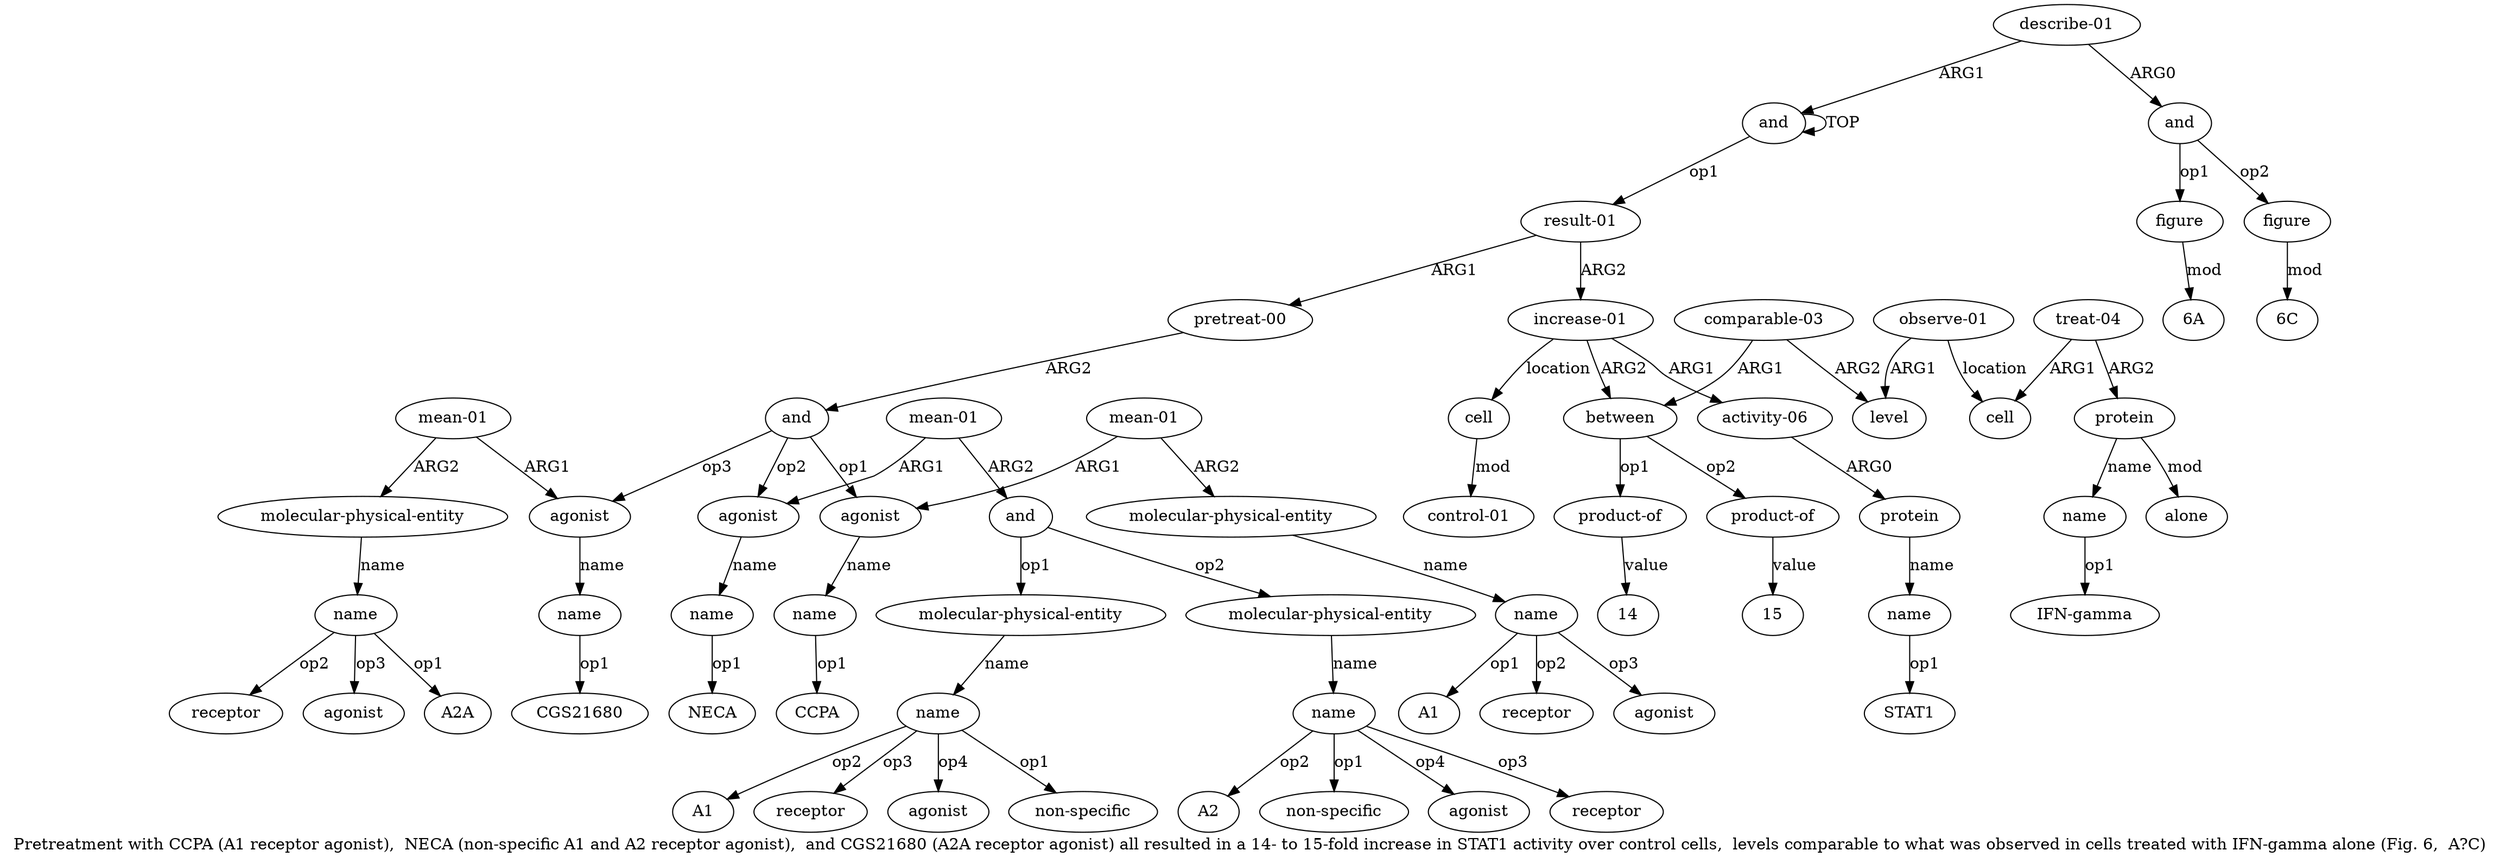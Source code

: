 digraph  {
	graph [label="Pretreatment with CCPA (A1 receptor agonist),  NECA (non-specific A1 and A2 receptor agonist),  and CGS21680 (A2A receptor agonist) \
all resulted in a 14- to 15-fold increase in STAT1 activity over control cells,  levels comparable to what was observed in cells \
treated with IFN-gamma alone (Fig. 6,  A?C)"];
	node [label="\N"];
	a20	 [color=black,
		gold_ind=20,
		gold_label="molecular-physical-entity",
		label="molecular-physical-entity",
		test_ind=20,
		test_label="molecular-physical-entity"];
	a21	 [color=black,
		gold_ind=21,
		gold_label=name,
		label=name,
		test_ind=21,
		test_label=name];
	a20 -> a21 [key=0,
	color=black,
	gold_label=name,
	label=name,
	test_label=name];
"a21 receptor" [color=black,
	gold_ind=-1,
	gold_label=receptor,
	label=receptor,
	test_ind=-1,
	test_label=receptor];
a21 -> "a21 receptor" [key=0,
color=black,
gold_label=op2,
label=op2,
test_label=op2];
"a21 agonist" [color=black,
gold_ind=-1,
gold_label=agonist,
label=agonist,
test_ind=-1,
test_label=agonist];
a21 -> "a21 agonist" [key=0,
color=black,
gold_label=op3,
label=op3,
test_label=op3];
"a21 A2A" [color=black,
gold_ind=-1,
gold_label=A2A,
label=A2A,
test_ind=-1,
test_label=A2A];
a21 -> "a21 A2A" [key=0,
color=black,
gold_label=op1,
label=op1,
test_label=op1];
a22 [color=black,
gold_ind=22,
gold_label="increase-01",
label="increase-01",
test_ind=22,
test_label="increase-01"];
a23 [color=black,
gold_ind=23,
gold_label="activity-06",
label="activity-06",
test_ind=23,
test_label="activity-06"];
a22 -> a23 [key=0,
color=black,
gold_label=ARG1,
label=ARG1,
test_label=ARG1];
a26 [color=black,
gold_ind=26,
gold_label=between,
label=between,
test_ind=26,
test_label=between];
a22 -> a26 [key=0,
color=black,
gold_label=ARG2,
label=ARG2,
test_label=ARG2];
a37 [color=black,
gold_ind=37,
gold_label=cell,
label=cell,
test_ind=37,
test_label=cell];
a22 -> a37 [key=0,
color=black,
gold_label=location,
label=location,
test_label=location];
a24 [color=black,
gold_ind=24,
gold_label=protein,
label=protein,
test_ind=24,
test_label=protein];
a23 -> a24 [key=0,
color=black,
gold_label=ARG0,
label=ARG0,
test_label=ARG0];
a25 [color=black,
gold_ind=25,
gold_label=name,
label=name,
test_ind=25,
test_label=name];
a24 -> a25 [key=0,
color=black,
gold_label=name,
label=name,
test_label=name];
"a25 STAT1" [color=black,
gold_ind=-1,
gold_label=STAT1,
label=STAT1,
test_ind=-1,
test_label=STAT1];
a25 -> "a25 STAT1" [key=0,
color=black,
gold_label=op1,
label=op1,
test_label=op1];
a27 [color=black,
gold_ind=27,
gold_label="product-of",
label="product-of",
test_ind=27,
test_label="product-of"];
a26 -> a27 [key=0,
color=black,
gold_label=op1,
label=op1,
test_label=op1];
a28 [color=black,
gold_ind=28,
gold_label="product-of",
label="product-of",
test_ind=28,
test_label="product-of"];
a26 -> a28 [key=0,
color=black,
gold_label=op2,
label=op2,
test_label=op2];
"a27 14" [color=black,
gold_ind=-1,
gold_label=14,
label=14,
test_ind=-1,
test_label=14];
a27 -> "a27 14" [key=0,
color=black,
gold_label=value,
label=value,
test_label=value];
"a28 15" [color=black,
gold_ind=-1,
gold_label=15,
label=15,
test_ind=-1,
test_label=15];
a28 -> "a28 15" [key=0,
color=black,
gold_label=value,
label=value,
test_label=value];
a29 [color=black,
gold_ind=29,
gold_label="comparable-03",
label="comparable-03",
test_ind=29,
test_label="comparable-03"];
a29 -> a26 [key=0,
color=black,
gold_label=ARG1,
label=ARG1,
test_label=ARG1];
a30 [color=black,
gold_ind=30,
gold_label=level,
label=level,
test_ind=30,
test_label=level];
a29 -> a30 [key=0,
color=black,
gold_label=ARG2,
label=ARG2,
test_label=ARG2];
"a41 6A" [color=black,
gold_ind=-1,
gold_label="6A",
label="6A",
test_ind=-1,
test_label="6A"];
"a16 A2" [color=black,
gold_ind=-1,
gold_label=A2,
label=A2,
test_ind=-1,
test_label=A2];
a31 [color=black,
gold_ind=31,
gold_label="observe-01",
label="observe-01",
test_ind=31,
test_label="observe-01"];
a31 -> a30 [key=0,
color=black,
gold_label=ARG1,
label=ARG1,
test_label=ARG1];
a32 [color=black,
gold_ind=32,
gold_label=cell,
label=cell,
test_ind=32,
test_label=cell];
a31 -> a32 [key=0,
color=black,
gold_label=location,
label=location,
test_label=location];
"a18 CGS21680" [color=black,
gold_ind=-1,
gold_label=CGS21680,
label=CGS21680,
test_ind=-1,
test_label=CGS21680];
a38 [color=black,
gold_ind=38,
gold_label="control-01",
label="control-01",
test_ind=38,
test_label="control-01"];
a37 -> a38 [key=0,
color=black,
gold_label=mod,
label=mod,
test_label=mod];
a36 [color=black,
gold_ind=36,
gold_label=alone,
label=alone,
test_ind=36,
test_label=alone];
a33 [color=black,
gold_ind=33,
gold_label="treat-04",
label="treat-04",
test_ind=33,
test_label="treat-04"];
a34 [color=black,
gold_ind=34,
gold_label=protein,
label=protein,
test_ind=34,
test_label=protein];
a33 -> a34 [key=0,
color=black,
gold_label=ARG2,
label=ARG2,
test_label=ARG2];
a33 -> a32 [key=0,
color=black,
gold_label=ARG1,
label=ARG1,
test_label=ARG1];
a35 [color=black,
gold_ind=35,
gold_label=name,
label=name,
test_ind=35,
test_label=name];
"a35 IFN-gamma" [color=black,
gold_ind=-1,
gold_label="IFN-gamma",
label="IFN-gamma",
test_ind=-1,
test_label="IFN-gamma"];
a35 -> "a35 IFN-gamma" [key=0,
color=black,
gold_label=op1,
label=op1,
test_label=op1];
"a16 non-specific" [color=black,
gold_ind=-1,
gold_label="non-specific",
label="non-specific",
test_ind=-1,
test_label="non-specific"];
a34 -> a36 [key=0,
color=black,
gold_label=mod,
label=mod,
test_label=mod];
a34 -> a35 [key=0,
color=black,
gold_label=name,
label=name,
test_label=name];
"a14 A1" [color=black,
gold_ind=-1,
gold_label=A1,
label=A1,
test_ind=-1,
test_label=A1];
"a14 receptor" [color=black,
gold_ind=-1,
gold_label=receptor,
label=receptor,
test_ind=-1,
test_label=receptor];
"a16 agonist" [color=black,
gold_ind=-1,
gold_label=agonist,
label=agonist,
test_ind=-1,
test_label=agonist];
a15 [color=black,
gold_ind=15,
gold_label="molecular-physical-entity",
label="molecular-physical-entity",
test_ind=15,
test_label="molecular-physical-entity"];
a16 [color=black,
gold_ind=16,
gold_label=name,
label=name,
test_ind=16,
test_label=name];
a15 -> a16 [key=0,
color=black,
gold_label=name,
label=name,
test_label=name];
a14 [color=black,
gold_ind=14,
gold_label=name,
label=name,
test_ind=14,
test_label=name];
a14 -> "a14 A1" [key=0,
color=black,
gold_label=op2,
label=op2,
test_label=op2];
a14 -> "a14 receptor" [key=0,
color=black,
gold_label=op3,
label=op3,
test_label=op3];
"a14 agonist" [color=black,
gold_ind=-1,
gold_label=agonist,
label=agonist,
test_ind=-1,
test_label=agonist];
a14 -> "a14 agonist" [key=0,
color=black,
gold_label=op4,
label=op4,
test_label=op4];
"a14 non-specific" [color=black,
gold_ind=-1,
gold_label="non-specific",
label="non-specific",
test_ind=-1,
test_label="non-specific"];
a14 -> "a14 non-specific" [key=0,
color=black,
gold_label=op1,
label=op1,
test_label=op1];
a17 [color=black,
gold_ind=17,
gold_label=agonist,
label=agonist,
test_ind=17,
test_label=agonist];
a18 [color=black,
gold_ind=18,
gold_label=name,
label=name,
test_ind=18,
test_label=name];
a17 -> a18 [key=0,
color=black,
gold_label=name,
label=name,
test_label=name];
a16 -> "a16 A2" [key=0,
color=black,
gold_label=op2,
label=op2,
test_label=op2];
a16 -> "a16 non-specific" [key=0,
color=black,
gold_label=op1,
label=op1,
test_label=op1];
a16 -> "a16 agonist" [key=0,
color=black,
gold_label=op4,
label=op4,
test_label=op4];
"a16 receptor" [color=black,
gold_ind=-1,
gold_label=receptor,
label=receptor,
test_ind=-1,
test_label=receptor];
a16 -> "a16 receptor" [key=0,
color=black,
gold_label=op3,
label=op3,
test_label=op3];
a11 [color=black,
gold_ind=11,
gold_label="mean-01",
label="mean-01",
test_ind=11,
test_label="mean-01"];
a12 [color=black,
gold_ind=12,
gold_label=and,
label=and,
test_ind=12,
test_label=and];
a11 -> a12 [key=0,
color=black,
gold_label=ARG2,
label=ARG2,
test_label=ARG2];
a9 [color=black,
gold_ind=9,
gold_label=agonist,
label=agonist,
test_ind=9,
test_label=agonist];
a11 -> a9 [key=0,
color=black,
gold_label=ARG1,
label=ARG1,
test_label=ARG1];
a10 [color=black,
gold_ind=10,
gold_label=name,
label=name,
test_ind=10,
test_label=name];
"a10 NECA" [color=black,
gold_ind=-1,
gold_label=NECA,
label=NECA,
test_ind=-1,
test_label=NECA];
a10 -> "a10 NECA" [key=0,
color=black,
gold_label=op1,
label=op1,
test_label=op1];
a13 [color=black,
gold_ind=13,
gold_label="molecular-physical-entity",
label="molecular-physical-entity",
test_ind=13,
test_label="molecular-physical-entity"];
a13 -> a14 [key=0,
color=black,
gold_label=name,
label=name,
test_label=name];
a12 -> a15 [key=0,
color=black,
gold_label=op2,
label=op2,
test_label=op2];
a12 -> a13 [key=0,
color=black,
gold_label=op1,
label=op1,
test_label=op1];
a39 [color=black,
gold_ind=39,
gold_label="describe-01",
label="describe-01",
test_ind=39,
test_label="describe-01"];
a0 [color=black,
gold_ind=0,
gold_label=and,
label=and,
test_ind=0,
test_label=and];
a39 -> a0 [key=0,
color=black,
gold_label=ARG1,
label=ARG1,
test_label=ARG1];
a40 [color=black,
gold_ind=40,
gold_label=and,
label=and,
test_ind=40,
test_label=and];
a39 -> a40 [key=0,
color=black,
gold_label=ARG0,
label=ARG0,
test_label=ARG0];
a19 [color=black,
gold_ind=19,
gold_label="mean-01",
label="mean-01",
test_ind=19,
test_label="mean-01"];
a19 -> a20 [key=0,
color=black,
gold_label=ARG2,
label=ARG2,
test_label=ARG2];
a19 -> a17 [key=0,
color=black,
gold_label=ARG1,
label=ARG1,
test_label=ARG1];
a18 -> "a18 CGS21680" [key=0,
color=black,
gold_label=op1,
label=op1,
test_label=op1];
a1 [color=black,
gold_ind=1,
gold_label="result-01",
label="result-01",
test_ind=1,
test_label="result-01"];
a1 -> a22 [key=0,
color=black,
gold_label=ARG2,
label=ARG2,
test_label=ARG2];
a2 [color=black,
gold_ind=2,
gold_label="pretreat-00",
label="pretreat-00",
test_ind=2,
test_label="pretreat-00"];
a1 -> a2 [key=0,
color=black,
gold_label=ARG1,
label=ARG1,
test_label=ARG1];
a0 -> a1 [key=0,
color=black,
gold_label=op1,
label=op1,
test_label=op1];
a0 -> a0 [key=0,
color=black,
gold_label=TOP,
label=TOP,
test_label=TOP];
a3 [color=black,
gold_ind=3,
gold_label=and,
label=and,
test_ind=3,
test_label=and];
a3 -> a17 [key=0,
color=black,
gold_label=op3,
label=op3,
test_label=op3];
a4 [color=black,
gold_ind=4,
gold_label=agonist,
label=agonist,
test_ind=4,
test_label=agonist];
a3 -> a4 [key=0,
color=black,
gold_label=op1,
label=op1,
test_label=op1];
a3 -> a9 [key=0,
color=black,
gold_label=op2,
label=op2,
test_label=op2];
a2 -> a3 [key=0,
color=black,
gold_label=ARG2,
label=ARG2,
test_label=ARG2];
a5 [color=black,
gold_ind=5,
gold_label=name,
label=name,
test_ind=5,
test_label=name];
"a5 CCPA" [color=black,
gold_ind=-1,
gold_label=CCPA,
label=CCPA,
test_ind=-1,
test_label=CCPA];
a5 -> "a5 CCPA" [key=0,
color=black,
gold_label=op1,
label=op1,
test_label=op1];
a4 -> a5 [key=0,
color=black,
gold_label=name,
label=name,
test_label=name];
a7 [color=black,
gold_ind=7,
gold_label="molecular-physical-entity",
label="molecular-physical-entity",
test_ind=7,
test_label="molecular-physical-entity"];
a8 [color=black,
gold_ind=8,
gold_label=name,
label=name,
test_ind=8,
test_label=name];
a7 -> a8 [key=0,
color=black,
gold_label=name,
label=name,
test_label=name];
a6 [color=black,
gold_ind=6,
gold_label="mean-01",
label="mean-01",
test_ind=6,
test_label="mean-01"];
a6 -> a4 [key=0,
color=black,
gold_label=ARG1,
label=ARG1,
test_label=ARG1];
a6 -> a7 [key=0,
color=black,
gold_label=ARG2,
label=ARG2,
test_label=ARG2];
a9 -> a10 [key=0,
color=black,
gold_label=name,
label=name,
test_label=name];
"a8 A1" [color=black,
gold_ind=-1,
gold_label=A1,
label=A1,
test_ind=-1,
test_label=A1];
a8 -> "a8 A1" [key=0,
color=black,
gold_label=op1,
label=op1,
test_label=op1];
"a8 receptor" [color=black,
gold_ind=-1,
gold_label=receptor,
label=receptor,
test_ind=-1,
test_label=receptor];
a8 -> "a8 receptor" [key=0,
color=black,
gold_label=op2,
label=op2,
test_label=op2];
"a8 agonist" [color=black,
gold_ind=-1,
gold_label=agonist,
label=agonist,
test_ind=-1,
test_label=agonist];
a8 -> "a8 agonist" [key=0,
color=black,
gold_label=op3,
label=op3,
test_label=op3];
"a42 6C" [color=black,
gold_ind=-1,
gold_label="6C",
label="6C",
test_ind=-1,
test_label="6C"];
a42 [color=black,
gold_ind=42,
gold_label=figure,
label=figure,
test_ind=42,
test_label=figure];
a42 -> "a42 6C" [key=0,
color=black,
gold_label=mod,
label=mod,
test_label=mod];
a40 -> a42 [key=0,
color=black,
gold_label=op2,
label=op2,
test_label=op2];
a41 [color=black,
gold_ind=41,
gold_label=figure,
label=figure,
test_ind=41,
test_label=figure];
a40 -> a41 [key=0,
color=black,
gold_label=op1,
label=op1,
test_label=op1];
a41 -> "a41 6A" [key=0,
color=black,
gold_label=mod,
label=mod,
test_label=mod];
}
